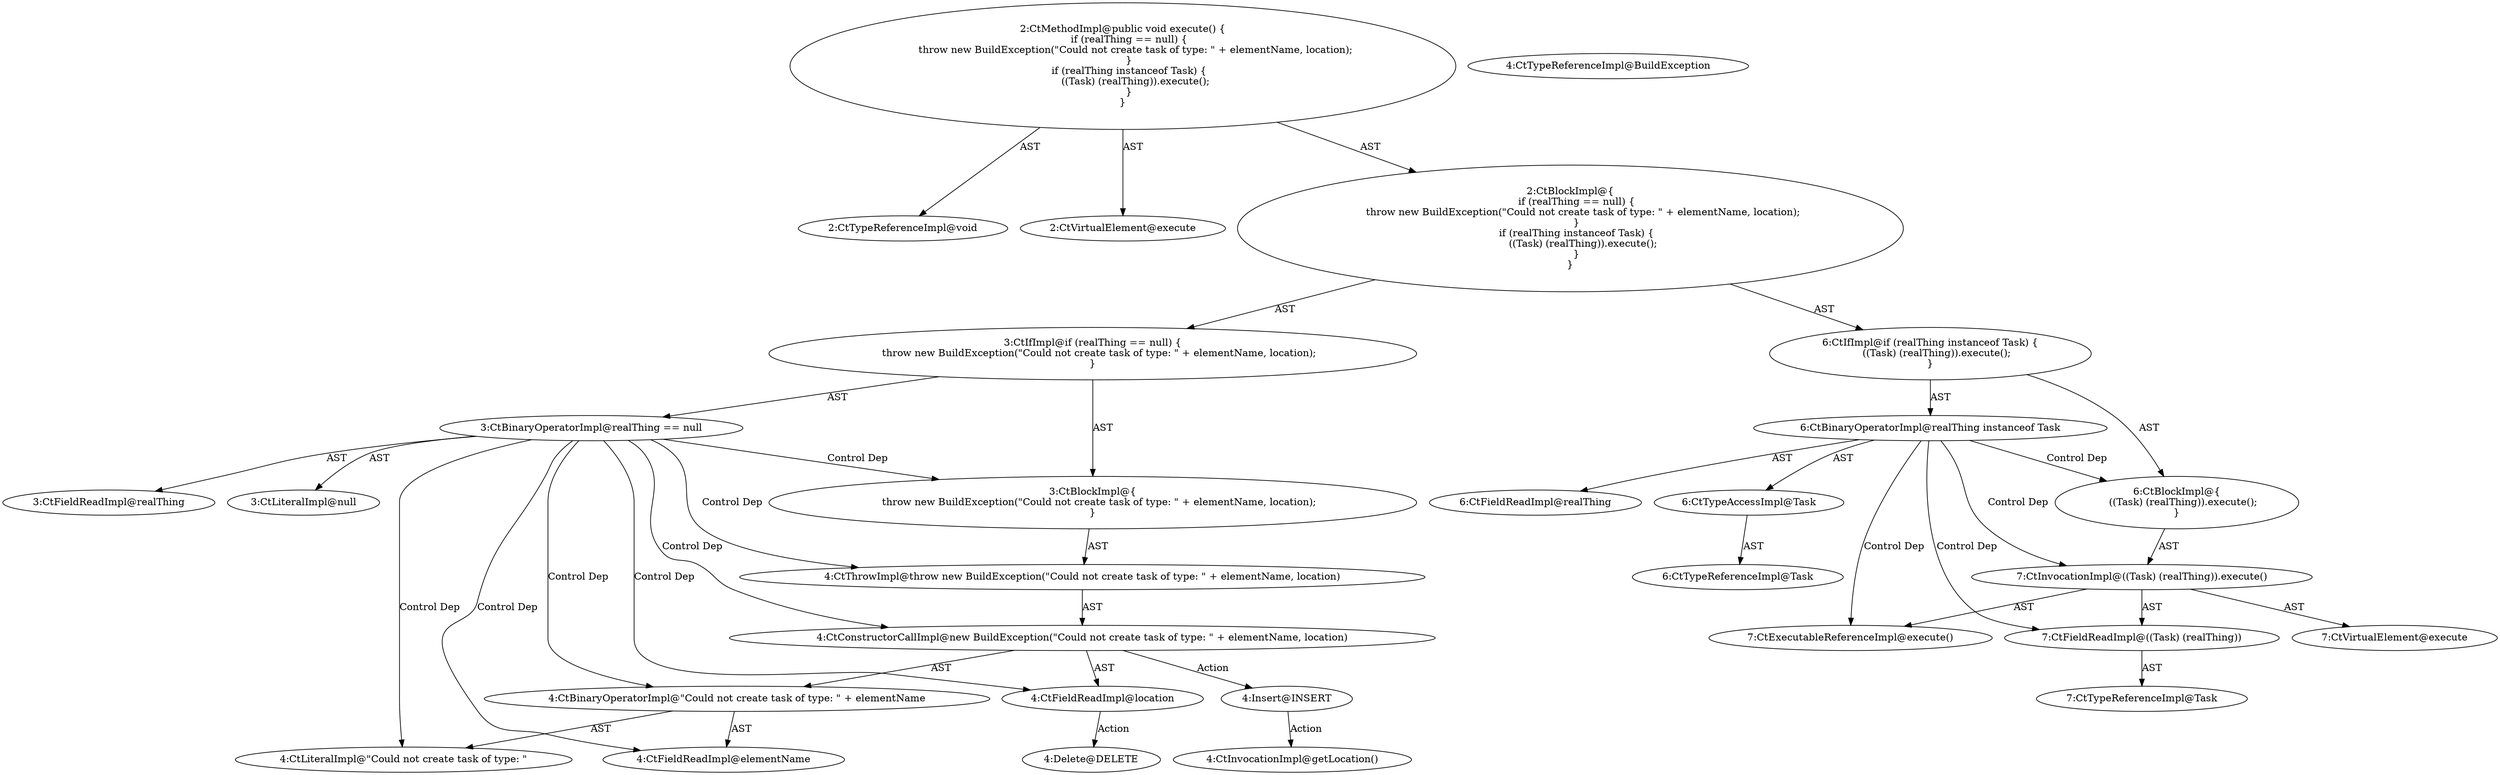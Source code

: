 digraph "execute#?" {
0 [label="2:CtTypeReferenceImpl@void" shape=ellipse]
1 [label="2:CtVirtualElement@execute" shape=ellipse]
2 [label="3:CtFieldReadImpl@realThing" shape=ellipse]
3 [label="3:CtLiteralImpl@null" shape=ellipse]
4 [label="3:CtBinaryOperatorImpl@realThing == null" shape=ellipse]
5 [label="4:CtTypeReferenceImpl@BuildException" shape=ellipse]
6 [label="4:CtLiteralImpl@\"Could not create task of type: \"" shape=ellipse]
7 [label="4:CtFieldReadImpl@elementName" shape=ellipse]
8 [label="4:CtBinaryOperatorImpl@\"Could not create task of type: \" + elementName" shape=ellipse]
9 [label="4:CtFieldReadImpl@location" shape=ellipse]
10 [label="4:CtConstructorCallImpl@new BuildException(\"Could not create task of type: \" + elementName, location)" shape=ellipse]
11 [label="4:CtThrowImpl@throw new BuildException(\"Could not create task of type: \" + elementName, location)" shape=ellipse]
12 [label="3:CtBlockImpl@\{
    throw new BuildException(\"Could not create task of type: \" + elementName, location);
\}" shape=ellipse]
13 [label="3:CtIfImpl@if (realThing == null) \{
    throw new BuildException(\"Could not create task of type: \" + elementName, location);
\}" shape=ellipse]
14 [label="6:CtFieldReadImpl@realThing" shape=ellipse]
15 [label="6:CtTypeAccessImpl@Task" shape=ellipse]
16 [label="6:CtTypeReferenceImpl@Task" shape=ellipse]
17 [label="6:CtBinaryOperatorImpl@realThing instanceof Task" shape=ellipse]
18 [label="7:CtExecutableReferenceImpl@execute()" shape=ellipse]
19 [label="7:CtVirtualElement@execute" shape=ellipse]
20 [label="7:CtFieldReadImpl@((Task) (realThing))" shape=ellipse]
21 [label="7:CtTypeReferenceImpl@Task" shape=ellipse]
22 [label="7:CtInvocationImpl@((Task) (realThing)).execute()" shape=ellipse]
23 [label="6:CtBlockImpl@\{
    ((Task) (realThing)).execute();
\}" shape=ellipse]
24 [label="6:CtIfImpl@if (realThing instanceof Task) \{
    ((Task) (realThing)).execute();
\}" shape=ellipse]
25 [label="2:CtBlockImpl@\{
    if (realThing == null) \{
        throw new BuildException(\"Could not create task of type: \" + elementName, location);
    \}
    if (realThing instanceof Task) \{
        ((Task) (realThing)).execute();
    \}
\}" shape=ellipse]
26 [label="2:CtMethodImpl@public void execute() \{
    if (realThing == null) \{
        throw new BuildException(\"Could not create task of type: \" + elementName, location);
    \}
    if (realThing instanceof Task) \{
        ((Task) (realThing)).execute();
    \}
\}" shape=ellipse]
27 [label="4:Delete@DELETE" shape=ellipse]
28 [label="4:Insert@INSERT" shape=ellipse]
29 [label="4:CtInvocationImpl@getLocation()" shape=ellipse]
4 -> 2 [label="AST"];
4 -> 3 [label="AST"];
4 -> 12 [label="Control Dep"];
4 -> 11 [label="Control Dep"];
4 -> 10 [label="Control Dep"];
4 -> 8 [label="Control Dep"];
4 -> 6 [label="Control Dep"];
4 -> 7 [label="Control Dep"];
4 -> 9 [label="Control Dep"];
8 -> 6 [label="AST"];
8 -> 7 [label="AST"];
9 -> 27 [label="Action"];
10 -> 8 [label="AST"];
10 -> 9 [label="AST"];
10 -> 28 [label="Action"];
11 -> 10 [label="AST"];
12 -> 11 [label="AST"];
13 -> 4 [label="AST"];
13 -> 12 [label="AST"];
15 -> 16 [label="AST"];
17 -> 14 [label="AST"];
17 -> 15 [label="AST"];
17 -> 23 [label="Control Dep"];
17 -> 22 [label="Control Dep"];
17 -> 18 [label="Control Dep"];
17 -> 20 [label="Control Dep"];
20 -> 21 [label="AST"];
22 -> 19 [label="AST"];
22 -> 20 [label="AST"];
22 -> 18 [label="AST"];
23 -> 22 [label="AST"];
24 -> 17 [label="AST"];
24 -> 23 [label="AST"];
25 -> 13 [label="AST"];
25 -> 24 [label="AST"];
26 -> 1 [label="AST"];
26 -> 0 [label="AST"];
26 -> 25 [label="AST"];
28 -> 29 [label="Action"];
}